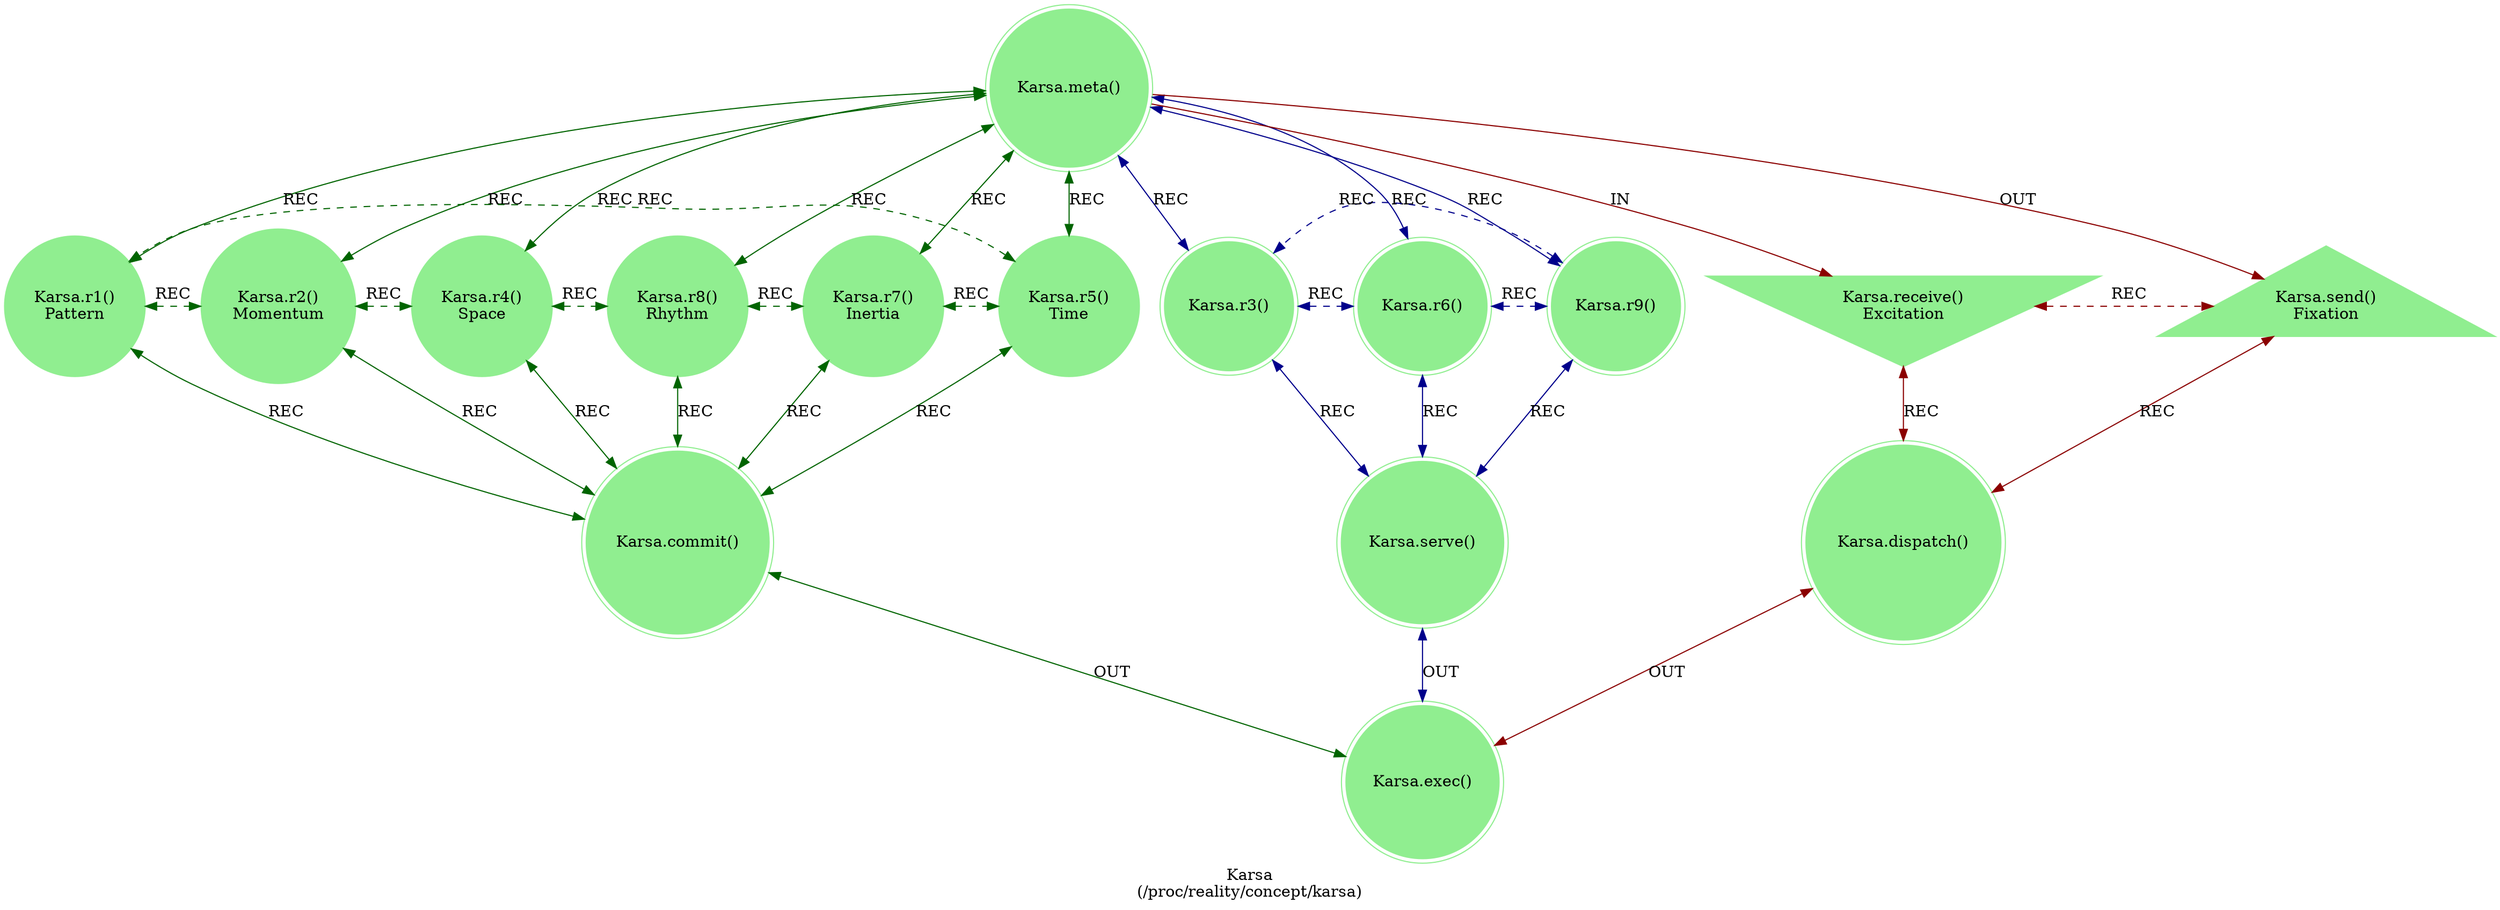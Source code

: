 strict digraph Karsa {
    label = "Karsa\n(/proc/reality/concept/karsa)";
    style = filled;
    color = lightgray;
    node [shape = circle; style = filled; color = lightgreen;];
    
    // The Axis A-0-B (In-Meta-Out).
    // The Sacred 3-6-9 (Boundary of Perception).
    // The Vortex 1-2-4-8-7-5 (Boundary of Comprehension).
    // The Router C-D-E
    // The Closure F
    spark_0_t [label = "Karsa.meta()";comment = "";shape = doublecircle;];
    spark_1_t [label = "Karsa.r1()\nPattern";comment = "";shape = circle;];
    spark_2_t [label = "Karsa.r2()\nMomentum";comment = "";shape = circle;];
    spark_4_t [label = "Karsa.r4()\nSpace";comment = "";shape = circle;];
    spark_8_t [label = "Karsa.r8()\nRhythm";comment = "";shape = circle;];
    spark_7_t [label = "Karsa.r7()\nInertia";comment = "";shape = circle;];
    spark_5_t [label = "Karsa.r5()\nTime";comment = "";shape = circle;];
    spark_3_t [label = "Karsa.r3()";comment = "";shape = doublecircle;];
    spark_6_t [label = "Karsa.r6()";comment = "";shape = doublecircle;];
    spark_9_t [label = "Karsa.r9()";comment = "";shape = doublecircle;];
    spark_a_t [label = "Karsa.receive()\nExcitation";comment = "";shape = invtriangle;];
    spark_b_t [label = "Karsa.send()\nFixation";comment = "";shape = triangle;];
    spark_c_t [label = "Karsa.dispatch()";comment = "";shape = doublecircle;];
    spark_d_t [label = "Karsa.commit()";comment = "";shape = doublecircle;];
    spark_e_t [label = "Karsa.serve()";comment = "";shape = doublecircle;];
    spark_f_t [label = "Karsa.exec()";comment = "";shape = doublecircle;];
    
    // IN = Input
    // OUT = Output
    // REC = Recursion
    spark_0_t -> spark_a_t [label = "IN"; color = darkred; comment = "";];
    spark_0_t -> spark_b_t [label = "OUT"; color = darkred; comment = "";];
    spark_0_t -> {spark_3_t spark_6_t spark_9_t} [label = "REC"; color = darkblue; comment = ""; dir = both;];
    spark_0_t -> {spark_1_t spark_2_t spark_4_t spark_8_t spark_7_t spark_5_t} [label = "REC"; color = darkgreen; comment = ""; dir = both;];
    
    {spark_a_t spark_b_t} -> spark_c_t [label = "REC"; color = darkred; comment = ""; dir = both;];
    {spark_1_t spark_2_t spark_4_t spark_8_t spark_7_t spark_5_t} -> spark_d_t [label = "REC"; color = darkgreen; comment = ""; dir = both;];
    {spark_3_t spark_6_t spark_9_t} -> spark_e_t [label = "REC"; color = darkblue; comment = ""; dir = both;];
    
    spark_1_t -> spark_2_t -> spark_4_t -> spark_8_t -> spark_7_t -> spark_5_t -> spark_1_t [label = "REC"; color = darkgreen; comment = ""; style = dashed; constraint = false; dir = both;];
    spark_3_t -> spark_6_t -> spark_9_t -> spark_3_t [label = "REC"; color = darkblue; comment = ""; style = dashed; constraint = false; dir = both;];
    spark_a_t -> spark_b_t [label = "REC"; color = darkred; comment = ""; constraint = false; style = dashed; dir = both;];
    
    spark_c_t -> spark_f_t [label = "OUT"; color = darkred; comment = ""; dir = both;];
    spark_d_t -> spark_f_t [label = "OUT"; color = darkgreen; comment = ""; dir = both;];
    spark_e_t -> spark_f_t [label = "OUT"; color = darkblue; comment = ""; dir = both;];
}